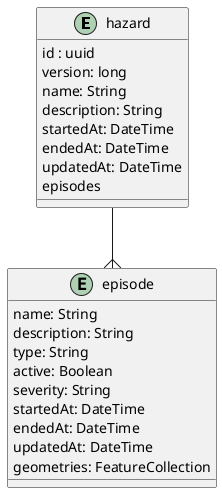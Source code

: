 @startuml

entity hazard {
    id : uuid
    version: long
    name: String
    description: String
    startedAt: DateTime
    endedAt: DateTime
    updatedAt: DateTime
    episodes
}

entity episode {
    name: String
    description: String
    type: String
    active: Boolean
    severity: String
    startedAt: DateTime
    endedAt: DateTime
    updatedAt: DateTime
    geometries: FeatureCollection
}

hazard --{ episode

@enduml